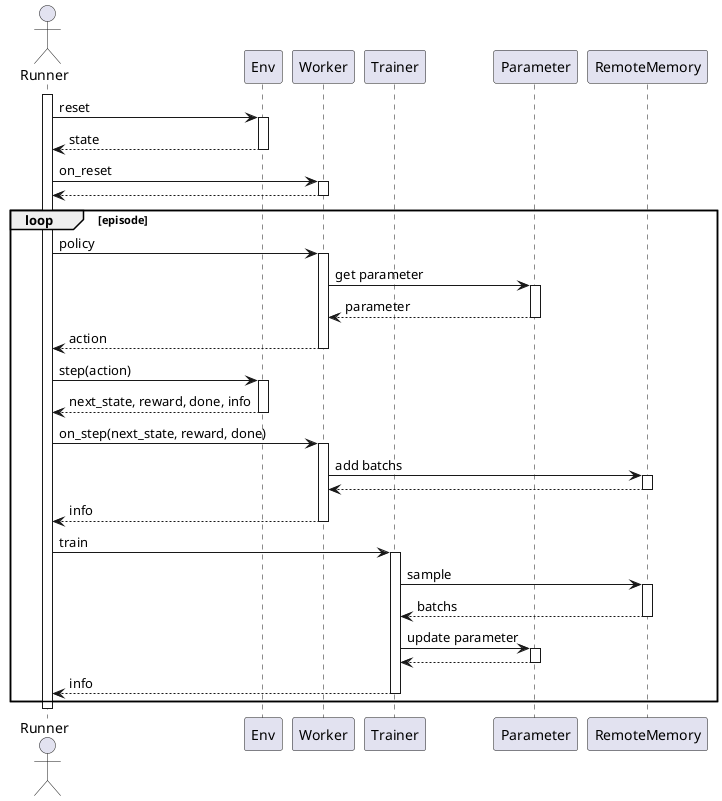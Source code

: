 @startuml
autoactivate on

actor Runner
participant Env
participant Worker
participant Trainer
participant Parameter
participant RemoteMemory


activate Runner

Runner -> Env: reset
return state

Runner -> Worker: on_reset
return

loop episode
    Runner -> Worker: policy
        Worker -> Parameter: get parameter
        return parameter
    return action
    Runner -> Env: step(action)
    return next_state, reward, done, info

    Runner -> Worker: on_step(next_state, reward, done)
        Worker -> RemoteMemory: add batchs
        return
    return info

    Runner -> Trainer: train
        Trainer -> RemoteMemory: sample
        return batchs

        Trainer -> Parameter: update parameter
        return
    return info

end
deactivate Runner

@enduml